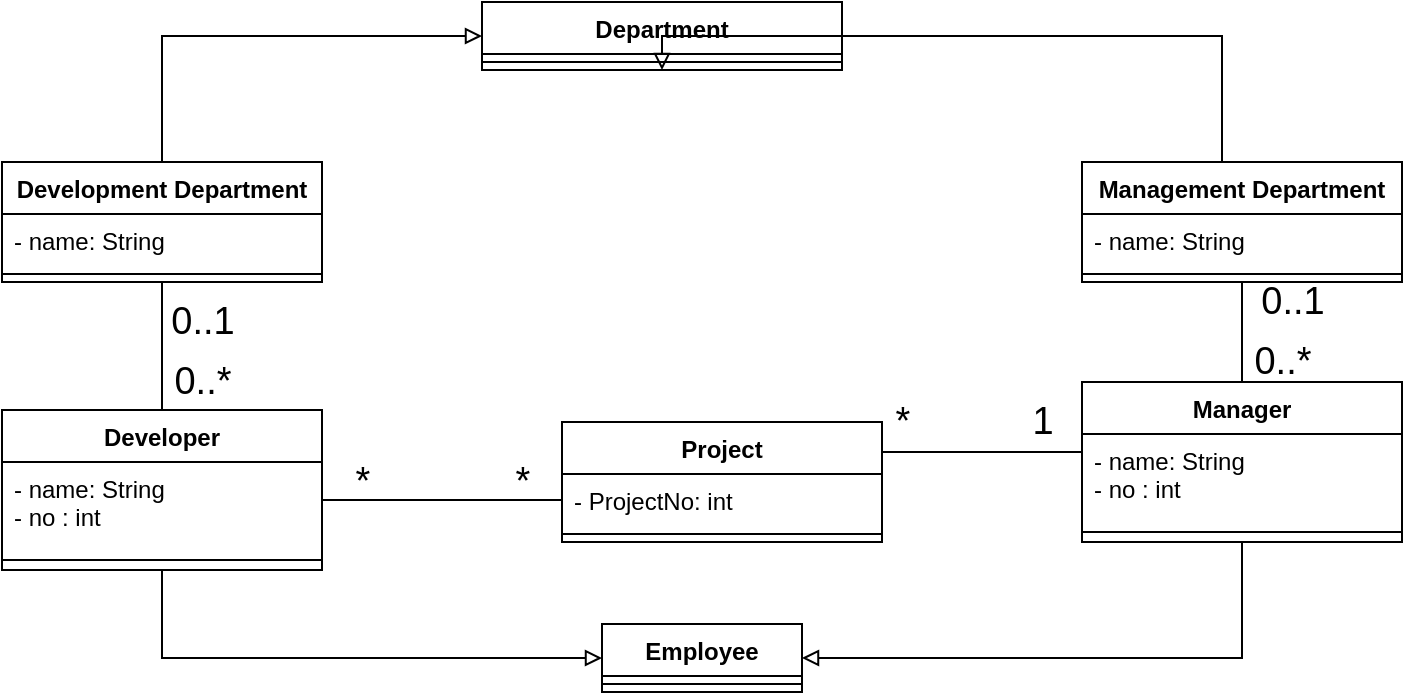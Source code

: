<mxfile version="13.10.0" type="github" pages="2">
  <diagram name="Page-1" id="e56a1550-8fbb-45ad-956c-1786394a9013">
    <mxGraphModel dx="1038" dy="585" grid="1" gridSize="10" guides="1" tooltips="1" connect="1" arrows="1" fold="1" page="1" pageScale="1" pageWidth="1100" pageHeight="850" background="#ffffff" math="0" shadow="0">
      <root>
        <mxCell id="0" />
        <mxCell id="1" parent="0" />
        <mxCell id="e5FJocxfP64bKl6-NSbO-1" value="Department" style="swimlane;fontStyle=1;align=center;verticalAlign=top;childLayout=stackLayout;horizontal=1;startSize=26;horizontalStack=0;resizeParent=1;resizeParentMax=0;resizeLast=0;collapsible=1;marginBottom=0;" vertex="1" parent="1">
          <mxGeometry x="430" y="80" width="180" height="34" as="geometry">
            <mxRectangle x="290" y="170" width="100" height="26" as="alternateBounds" />
          </mxGeometry>
        </mxCell>
        <mxCell id="e5FJocxfP64bKl6-NSbO-3" value="" style="line;strokeWidth=1;fillColor=none;align=left;verticalAlign=middle;spacingTop=-1;spacingLeft=3;spacingRight=3;rotatable=0;labelPosition=right;points=[];portConstraint=eastwest;" vertex="1" parent="e5FJocxfP64bKl6-NSbO-1">
          <mxGeometry y="26" width="180" height="8" as="geometry" />
        </mxCell>
        <mxCell id="e5FJocxfP64bKl6-NSbO-28" style="edgeStyle=orthogonalEdgeStyle;rounded=0;orthogonalLoop=1;jettySize=auto;html=1;entryX=0;entryY=0.5;entryDx=0;entryDy=0;endArrow=block;endFill=0;" edge="1" parent="1" source="e5FJocxfP64bKl6-NSbO-5" target="e5FJocxfP64bKl6-NSbO-1">
          <mxGeometry relative="1" as="geometry">
            <Array as="points">
              <mxPoint x="270" y="97" />
            </Array>
          </mxGeometry>
        </mxCell>
        <mxCell id="e5FJocxfP64bKl6-NSbO-33" style="edgeStyle=orthogonalEdgeStyle;rounded=0;orthogonalLoop=1;jettySize=auto;html=1;endArrow=none;endFill=0;" edge="1" parent="1" source="e5FJocxfP64bKl6-NSbO-5" target="e5FJocxfP64bKl6-NSbO-16">
          <mxGeometry relative="1" as="geometry" />
        </mxCell>
        <mxCell id="e5FJocxfP64bKl6-NSbO-5" value="Development Department" style="swimlane;fontStyle=1;align=center;verticalAlign=top;childLayout=stackLayout;horizontal=1;startSize=26;horizontalStack=0;resizeParent=1;resizeParentMax=0;resizeLast=0;collapsible=1;marginBottom=0;" vertex="1" parent="1">
          <mxGeometry x="190" y="160" width="160" height="60" as="geometry" />
        </mxCell>
        <mxCell id="e5FJocxfP64bKl6-NSbO-6" value="- name: String" style="text;strokeColor=none;fillColor=none;align=left;verticalAlign=top;spacingLeft=4;spacingRight=4;overflow=hidden;rotatable=0;points=[[0,0.5],[1,0.5]];portConstraint=eastwest;" vertex="1" parent="e5FJocxfP64bKl6-NSbO-5">
          <mxGeometry y="26" width="160" height="26" as="geometry" />
        </mxCell>
        <mxCell id="e5FJocxfP64bKl6-NSbO-7" value="" style="line;strokeWidth=1;fillColor=none;align=left;verticalAlign=middle;spacingTop=-1;spacingLeft=3;spacingRight=3;rotatable=0;labelPosition=right;points=[];portConstraint=eastwest;" vertex="1" parent="e5FJocxfP64bKl6-NSbO-5">
          <mxGeometry y="52" width="160" height="8" as="geometry" />
        </mxCell>
        <mxCell id="e5FJocxfP64bKl6-NSbO-27" style="edgeStyle=orthogonalEdgeStyle;rounded=0;orthogonalLoop=1;jettySize=auto;html=1;entryX=0.5;entryY=1;entryDx=0;entryDy=0;endArrow=block;endFill=0;" edge="1" parent="1" source="e5FJocxfP64bKl6-NSbO-9" target="e5FJocxfP64bKl6-NSbO-1">
          <mxGeometry relative="1" as="geometry">
            <Array as="points">
              <mxPoint x="800" y="97" />
            </Array>
          </mxGeometry>
        </mxCell>
        <mxCell id="e5FJocxfP64bKl6-NSbO-35" style="edgeStyle=orthogonalEdgeStyle;rounded=0;orthogonalLoop=1;jettySize=auto;html=1;endArrow=none;endFill=0;" edge="1" parent="1" source="e5FJocxfP64bKl6-NSbO-9" target="e5FJocxfP64bKl6-NSbO-20">
          <mxGeometry relative="1" as="geometry" />
        </mxCell>
        <mxCell id="e5FJocxfP64bKl6-NSbO-9" value="Management Department" style="swimlane;fontStyle=1;align=center;verticalAlign=top;childLayout=stackLayout;horizontal=1;startSize=26;horizontalStack=0;resizeParent=1;resizeParentMax=0;resizeLast=0;collapsible=1;marginBottom=0;" vertex="1" parent="1">
          <mxGeometry x="730" y="160" width="160" height="60" as="geometry" />
        </mxCell>
        <mxCell id="e5FJocxfP64bKl6-NSbO-10" value="- name: String" style="text;strokeColor=none;fillColor=none;align=left;verticalAlign=top;spacingLeft=4;spacingRight=4;overflow=hidden;rotatable=0;points=[[0,0.5],[1,0.5]];portConstraint=eastwest;" vertex="1" parent="e5FJocxfP64bKl6-NSbO-9">
          <mxGeometry y="26" width="160" height="26" as="geometry" />
        </mxCell>
        <mxCell id="e5FJocxfP64bKl6-NSbO-11" value="" style="line;strokeWidth=1;fillColor=none;align=left;verticalAlign=middle;spacingTop=-1;spacingLeft=3;spacingRight=3;rotatable=0;labelPosition=right;points=[];portConstraint=eastwest;" vertex="1" parent="e5FJocxfP64bKl6-NSbO-9">
          <mxGeometry y="52" width="160" height="8" as="geometry" />
        </mxCell>
        <mxCell id="e5FJocxfP64bKl6-NSbO-12" value="Employee" style="swimlane;fontStyle=1;align=center;verticalAlign=top;childLayout=stackLayout;horizontal=1;startSize=26;horizontalStack=0;resizeParent=1;resizeParentMax=0;resizeLast=0;collapsible=1;marginBottom=0;" vertex="1" parent="1">
          <mxGeometry x="490" y="391" width="100" height="34" as="geometry" />
        </mxCell>
        <mxCell id="e5FJocxfP64bKl6-NSbO-14" value="" style="line;strokeWidth=1;fillColor=none;align=left;verticalAlign=middle;spacingTop=-1;spacingLeft=3;spacingRight=3;rotatable=0;labelPosition=right;points=[];portConstraint=eastwest;" vertex="1" parent="e5FJocxfP64bKl6-NSbO-12">
          <mxGeometry y="26" width="100" height="8" as="geometry" />
        </mxCell>
        <mxCell id="e5FJocxfP64bKl6-NSbO-29" style="edgeStyle=orthogonalEdgeStyle;rounded=0;orthogonalLoop=1;jettySize=auto;html=1;entryX=0;entryY=0.5;entryDx=0;entryDy=0;endArrow=block;endFill=0;" edge="1" parent="1" source="e5FJocxfP64bKl6-NSbO-16" target="e5FJocxfP64bKl6-NSbO-12">
          <mxGeometry relative="1" as="geometry">
            <Array as="points">
              <mxPoint x="270" y="408" />
            </Array>
          </mxGeometry>
        </mxCell>
        <mxCell id="e5FJocxfP64bKl6-NSbO-16" value="Developer" style="swimlane;fontStyle=1;align=center;verticalAlign=top;childLayout=stackLayout;horizontal=1;startSize=26;horizontalStack=0;resizeParent=1;resizeParentMax=0;resizeLast=0;collapsible=1;marginBottom=0;" vertex="1" parent="1">
          <mxGeometry x="190" y="284" width="160" height="80" as="geometry" />
        </mxCell>
        <mxCell id="e5FJocxfP64bKl6-NSbO-17" value="- name: String&#xa;- no : int" style="text;strokeColor=none;fillColor=none;align=left;verticalAlign=top;spacingLeft=4;spacingRight=4;overflow=hidden;rotatable=0;points=[[0,0.5],[1,0.5]];portConstraint=eastwest;" vertex="1" parent="e5FJocxfP64bKl6-NSbO-16">
          <mxGeometry y="26" width="160" height="44" as="geometry" />
        </mxCell>
        <mxCell id="e5FJocxfP64bKl6-NSbO-18" value="" style="line;strokeWidth=1;fillColor=none;align=left;verticalAlign=middle;spacingTop=-1;spacingLeft=3;spacingRight=3;rotatable=0;labelPosition=right;points=[];portConstraint=eastwest;" vertex="1" parent="e5FJocxfP64bKl6-NSbO-16">
          <mxGeometry y="70" width="160" height="10" as="geometry" />
        </mxCell>
        <mxCell id="e5FJocxfP64bKl6-NSbO-30" style="edgeStyle=orthogonalEdgeStyle;rounded=0;orthogonalLoop=1;jettySize=auto;html=1;entryX=1;entryY=0.5;entryDx=0;entryDy=0;endArrow=block;endFill=0;" edge="1" parent="1" source="e5FJocxfP64bKl6-NSbO-20" target="e5FJocxfP64bKl6-NSbO-12">
          <mxGeometry relative="1" as="geometry">
            <Array as="points">
              <mxPoint x="810" y="408" />
            </Array>
          </mxGeometry>
        </mxCell>
        <mxCell id="e5FJocxfP64bKl6-NSbO-39" style="edgeStyle=orthogonalEdgeStyle;rounded=0;orthogonalLoop=1;jettySize=auto;html=1;entryX=1;entryY=0.25;entryDx=0;entryDy=0;endArrow=none;endFill=0;" edge="1" parent="1" source="e5FJocxfP64bKl6-NSbO-20" target="e5FJocxfP64bKl6-NSbO-23">
          <mxGeometry relative="1" as="geometry">
            <Array as="points">
              <mxPoint x="700" y="305" />
              <mxPoint x="700" y="305" />
            </Array>
          </mxGeometry>
        </mxCell>
        <mxCell id="e5FJocxfP64bKl6-NSbO-20" value="Manager" style="swimlane;fontStyle=1;align=center;verticalAlign=top;childLayout=stackLayout;horizontal=1;startSize=26;horizontalStack=0;resizeParent=1;resizeParentMax=0;resizeLast=0;collapsible=1;marginBottom=0;" vertex="1" parent="1">
          <mxGeometry x="730" y="270" width="160" height="80" as="geometry" />
        </mxCell>
        <mxCell id="e5FJocxfP64bKl6-NSbO-21" value="- name: String&#xa;- no : int" style="text;strokeColor=none;fillColor=none;align=left;verticalAlign=top;spacingLeft=4;spacingRight=4;overflow=hidden;rotatable=0;points=[[0,0.5],[1,0.5]];portConstraint=eastwest;" vertex="1" parent="e5FJocxfP64bKl6-NSbO-20">
          <mxGeometry y="26" width="160" height="44" as="geometry" />
        </mxCell>
        <mxCell id="e5FJocxfP64bKl6-NSbO-22" value="" style="line;strokeWidth=1;fillColor=none;align=left;verticalAlign=middle;spacingTop=-1;spacingLeft=3;spacingRight=3;rotatable=0;labelPosition=right;points=[];portConstraint=eastwest;" vertex="1" parent="e5FJocxfP64bKl6-NSbO-20">
          <mxGeometry y="70" width="160" height="10" as="geometry" />
        </mxCell>
        <mxCell id="e5FJocxfP64bKl6-NSbO-23" value="Project" style="swimlane;fontStyle=1;align=center;verticalAlign=top;childLayout=stackLayout;horizontal=1;startSize=26;horizontalStack=0;resizeParent=1;resizeParentMax=0;resizeLast=0;collapsible=1;marginBottom=0;" vertex="1" parent="1">
          <mxGeometry x="470" y="290" width="160" height="60" as="geometry" />
        </mxCell>
        <mxCell id="e5FJocxfP64bKl6-NSbO-24" value="- ProjectNo: int" style="text;strokeColor=none;fillColor=none;align=left;verticalAlign=top;spacingLeft=4;spacingRight=4;overflow=hidden;rotatable=0;points=[[0,0.5],[1,0.5]];portConstraint=eastwest;" vertex="1" parent="e5FJocxfP64bKl6-NSbO-23">
          <mxGeometry y="26" width="160" height="26" as="geometry" />
        </mxCell>
        <mxCell id="e5FJocxfP64bKl6-NSbO-25" value="" style="line;strokeWidth=1;fillColor=none;align=left;verticalAlign=middle;spacingTop=-1;spacingLeft=3;spacingRight=3;rotatable=0;labelPosition=right;points=[];portConstraint=eastwest;" vertex="1" parent="e5FJocxfP64bKl6-NSbO-23">
          <mxGeometry y="52" width="160" height="8" as="geometry" />
        </mxCell>
        <mxCell id="e5FJocxfP64bKl6-NSbO-32" value="&lt;font style=&quot;font-size: 19px&quot;&gt;0..*&lt;/font&gt;" style="text;html=1;align=center;verticalAlign=middle;resizable=0;points=[];autosize=1;" vertex="1" parent="1">
          <mxGeometry x="810" y="250" width="40" height="20" as="geometry" />
        </mxCell>
        <mxCell id="e5FJocxfP64bKl6-NSbO-34" value="&lt;font style=&quot;font-size: 19px&quot;&gt;0..*&lt;/font&gt;" style="text;html=1;align=center;verticalAlign=middle;resizable=0;points=[];autosize=1;" vertex="1" parent="1">
          <mxGeometry x="270" y="260" width="40" height="20" as="geometry" />
        </mxCell>
        <mxCell id="e5FJocxfP64bKl6-NSbO-36" style="edgeStyle=orthogonalEdgeStyle;rounded=0;orthogonalLoop=1;jettySize=auto;html=1;entryX=0;entryY=0.5;entryDx=0;entryDy=0;endArrow=none;endFill=0;" edge="1" parent="1" source="e5FJocxfP64bKl6-NSbO-17" target="e5FJocxfP64bKl6-NSbO-24">
          <mxGeometry relative="1" as="geometry">
            <Array as="points">
              <mxPoint x="400" y="329" />
              <mxPoint x="400" y="329" />
            </Array>
          </mxGeometry>
        </mxCell>
        <mxCell id="e5FJocxfP64bKl6-NSbO-37" value="&lt;font style=&quot;font-size: 19px&quot;&gt;*&lt;/font&gt;" style="text;html=1;align=center;verticalAlign=middle;resizable=0;points=[];autosize=1;" vertex="1" parent="1">
          <mxGeometry x="360" y="310" width="20" height="20" as="geometry" />
        </mxCell>
        <mxCell id="e5FJocxfP64bKl6-NSbO-38" value="&lt;font style=&quot;font-size: 19px&quot;&gt;*&lt;/font&gt;" style="text;html=1;align=center;verticalAlign=middle;resizable=0;points=[];autosize=1;" vertex="1" parent="1">
          <mxGeometry x="440" y="310" width="20" height="20" as="geometry" />
        </mxCell>
        <mxCell id="e5FJocxfP64bKl6-NSbO-40" value="&lt;font style=&quot;font-size: 19px&quot;&gt;*&lt;/font&gt;" style="text;html=1;align=center;verticalAlign=middle;resizable=0;points=[];autosize=1;" vertex="1" parent="1">
          <mxGeometry x="630" y="280" width="20" height="20" as="geometry" />
        </mxCell>
        <mxCell id="e5FJocxfP64bKl6-NSbO-41" value="&lt;font style=&quot;font-size: 19px&quot;&gt;1&lt;/font&gt;" style="text;html=1;align=center;verticalAlign=middle;resizable=0;points=[];autosize=1;" vertex="1" parent="1">
          <mxGeometry x="695" y="280" width="30" height="20" as="geometry" />
        </mxCell>
        <mxCell id="e5FJocxfP64bKl6-NSbO-42" value="&lt;font style=&quot;font-size: 19px&quot;&gt;0..1&lt;/font&gt;" style="text;html=1;align=center;verticalAlign=middle;resizable=0;points=[];autosize=1;" vertex="1" parent="1">
          <mxGeometry x="265" y="230" width="50" height="20" as="geometry" />
        </mxCell>
        <mxCell id="e5FJocxfP64bKl6-NSbO-43" value="&lt;font style=&quot;font-size: 19px&quot;&gt;0..1&lt;/font&gt;" style="text;html=1;align=center;verticalAlign=middle;resizable=0;points=[];autosize=1;" vertex="1" parent="1">
          <mxGeometry x="810" y="220" width="50" height="20" as="geometry" />
        </mxCell>
      </root>
    </mxGraphModel>
  </diagram>
  <diagram id="jGdGojuKa21AA6A8ahtf" name="Page-2">
    <mxGraphModel dx="1038" dy="585" grid="1" gridSize="10" guides="1" tooltips="1" connect="1" arrows="1" fold="1" page="1" pageScale="1" pageWidth="1169" pageHeight="827" math="0" shadow="0">
      <root>
        <mxCell id="t1VoDtQGIbsEqu_zbCKD-0" />
        <mxCell id="t1VoDtQGIbsEqu_zbCKD-1" parent="t1VoDtQGIbsEqu_zbCKD-0" />
        <mxCell id="5MfYkQJngkMCClXYH50W-32" style="edgeStyle=orthogonalEdgeStyle;rounded=0;orthogonalLoop=1;jettySize=auto;html=1;endArrow=none;endFill=0;exitX=0.489;exitY=0.95;exitDx=0;exitDy=0;exitPerimeter=0;" edge="1" parent="t1VoDtQGIbsEqu_zbCKD-1" source="5MfYkQJngkMCClXYH50W-3" target="5MfYkQJngkMCClXYH50W-16">
          <mxGeometry relative="1" as="geometry">
            <mxPoint x="555" y="300" as="sourcePoint" />
          </mxGeometry>
        </mxCell>
        <mxCell id="5MfYkQJngkMCClXYH50W-0" value="Contract" style="swimlane;fontStyle=1;align=center;verticalAlign=top;childLayout=stackLayout;horizontal=1;startSize=26;horizontalStack=0;resizeParent=1;resizeParentMax=0;resizeLast=0;collapsible=1;marginBottom=0;" vertex="1" parent="t1VoDtQGIbsEqu_zbCKD-1">
          <mxGeometry x="475" y="175" width="160" height="108" as="geometry" />
        </mxCell>
        <mxCell id="5MfYkQJngkMCClXYH50W-1" value="- name: String&#xa;- no : int&#xa;- amount : float" style="text;strokeColor=none;fillColor=none;align=left;verticalAlign=top;spacingLeft=4;spacingRight=4;overflow=hidden;rotatable=0;points=[[0,0.5],[1,0.5]];portConstraint=eastwest;" vertex="1" parent="5MfYkQJngkMCClXYH50W-0">
          <mxGeometry y="26" width="160" height="54" as="geometry" />
        </mxCell>
        <mxCell id="5MfYkQJngkMCClXYH50W-2" value="" style="line;strokeWidth=1;fillColor=none;align=left;verticalAlign=middle;spacingTop=-1;spacingLeft=3;spacingRight=3;rotatable=0;labelPosition=right;points=[];portConstraint=eastwest;" vertex="1" parent="5MfYkQJngkMCClXYH50W-0">
          <mxGeometry y="80" width="160" height="8" as="geometry" />
        </mxCell>
        <mxCell id="5MfYkQJngkMCClXYH50W-3" value="- Discuss(): bool" style="text;strokeColor=none;fillColor=none;align=left;verticalAlign=top;spacingLeft=4;spacingRight=4;overflow=hidden;rotatable=0;points=[[0,0.5],[1,0.5]];portConstraint=eastwest;" vertex="1" parent="5MfYkQJngkMCClXYH50W-0">
          <mxGeometry y="88" width="160" height="20" as="geometry" />
        </mxCell>
        <mxCell id="5MfYkQJngkMCClXYH50W-41" style="edgeStyle=orthogonalEdgeStyle;rounded=0;orthogonalLoop=1;jettySize=auto;html=1;entryX=0.5;entryY=0;entryDx=0;entryDy=0;endArrow=none;endFill=0;" edge="1" parent="t1VoDtQGIbsEqu_zbCKD-1" source="5MfYkQJngkMCClXYH50W-4" target="5MfYkQJngkMCClXYH50W-8">
          <mxGeometry relative="1" as="geometry" />
        </mxCell>
        <mxCell id="5MfYkQJngkMCClXYH50W-4" value="SalesRep(销售代表）" style="swimlane;fontStyle=1;align=center;verticalAlign=top;childLayout=stackLayout;horizontal=1;startSize=26;horizontalStack=0;resizeParent=1;resizeParentMax=0;resizeLast=0;collapsible=1;marginBottom=0;" vertex="1" parent="t1VoDtQGIbsEqu_zbCKD-1">
          <mxGeometry x="170" y="30" width="160" height="86" as="geometry" />
        </mxCell>
        <mxCell id="5MfYkQJngkMCClXYH50W-5" value="- name : String" style="text;strokeColor=none;fillColor=none;align=left;verticalAlign=top;spacingLeft=4;spacingRight=4;overflow=hidden;rotatable=0;points=[[0,0.5],[1,0.5]];portConstraint=eastwest;" vertex="1" parent="5MfYkQJngkMCClXYH50W-4">
          <mxGeometry y="26" width="160" height="26" as="geometry" />
        </mxCell>
        <mxCell id="5MfYkQJngkMCClXYH50W-6" value="" style="line;strokeWidth=1;fillColor=none;align=left;verticalAlign=middle;spacingTop=-1;spacingLeft=3;spacingRight=3;rotatable=0;labelPosition=right;points=[];portConstraint=eastwest;" vertex="1" parent="5MfYkQJngkMCClXYH50W-4">
          <mxGeometry y="52" width="160" height="8" as="geometry" />
        </mxCell>
        <mxCell id="5MfYkQJngkMCClXYH50W-7" value="- Interview(Customer) : bool" style="text;strokeColor=none;fillColor=none;align=left;verticalAlign=top;spacingLeft=4;spacingRight=4;overflow=hidden;rotatable=0;points=[[0,0.5],[1,0.5]];portConstraint=eastwest;" vertex="1" parent="5MfYkQJngkMCClXYH50W-4">
          <mxGeometry y="60" width="160" height="26" as="geometry" />
        </mxCell>
        <mxCell id="5MfYkQJngkMCClXYH50W-42" style="edgeStyle=orthogonalEdgeStyle;rounded=0;orthogonalLoop=1;jettySize=auto;html=1;endArrow=none;endFill=0;" edge="1" parent="t1VoDtQGIbsEqu_zbCKD-1" source="5MfYkQJngkMCClXYH50W-8" target="5MfYkQJngkMCClXYH50W-20">
          <mxGeometry relative="1" as="geometry" />
        </mxCell>
        <mxCell id="5MfYkQJngkMCClXYH50W-8" value="Customer" style="swimlane;fontStyle=1;align=center;verticalAlign=top;childLayout=stackLayout;horizontal=1;startSize=26;horizontalStack=0;resizeParent=1;resizeParentMax=0;resizeLast=0;collapsible=1;marginBottom=0;" vertex="1" parent="t1VoDtQGIbsEqu_zbCKD-1">
          <mxGeometry x="170" y="186" width="160" height="86" as="geometry" />
        </mxCell>
        <mxCell id="5MfYkQJngkMCClXYH50W-9" value="- name: String" style="text;strokeColor=none;fillColor=none;align=left;verticalAlign=top;spacingLeft=4;spacingRight=4;overflow=hidden;rotatable=0;points=[[0,0.5],[1,0.5]];portConstraint=eastwest;" vertex="1" parent="5MfYkQJngkMCClXYH50W-8">
          <mxGeometry y="26" width="160" height="26" as="geometry" />
        </mxCell>
        <mxCell id="5MfYkQJngkMCClXYH50W-10" value="" style="line;strokeWidth=1;fillColor=none;align=left;verticalAlign=middle;spacingTop=-1;spacingLeft=3;spacingRight=3;rotatable=0;labelPosition=right;points=[];portConstraint=eastwest;" vertex="1" parent="5MfYkQJngkMCClXYH50W-8">
          <mxGeometry y="52" width="160" height="8" as="geometry" />
        </mxCell>
        <mxCell id="5MfYkQJngkMCClXYH50W-11" value="- AskQ(String) : bool" style="text;strokeColor=none;fillColor=none;align=left;verticalAlign=top;spacingLeft=4;spacingRight=4;overflow=hidden;rotatable=0;points=[[0,0.5],[1,0.5]];portConstraint=eastwest;" vertex="1" parent="5MfYkQJngkMCClXYH50W-8">
          <mxGeometry y="60" width="160" height="26" as="geometry" />
        </mxCell>
        <mxCell id="5MfYkQJngkMCClXYH50W-31" style="edgeStyle=orthogonalEdgeStyle;rounded=0;orthogonalLoop=1;jettySize=auto;html=1;entryX=0.5;entryY=0;entryDx=0;entryDy=0;endArrow=none;endFill=0;" edge="1" parent="t1VoDtQGIbsEqu_zbCKD-1" source="5MfYkQJngkMCClXYH50W-12" target="5MfYkQJngkMCClXYH50W-0">
          <mxGeometry relative="1" as="geometry" />
        </mxCell>
        <mxCell id="5MfYkQJngkMCClXYH50W-12" value="DepManager(项目经理)" style="swimlane;fontStyle=1;align=center;verticalAlign=top;childLayout=stackLayout;horizontal=1;startSize=26;horizontalStack=0;resizeParent=1;resizeParentMax=0;resizeLast=0;collapsible=1;marginBottom=0;" vertex="1" parent="t1VoDtQGIbsEqu_zbCKD-1">
          <mxGeometry x="475" y="30" width="160" height="86" as="geometry" />
        </mxCell>
        <mxCell id="5MfYkQJngkMCClXYH50W-13" value="+ field: type" style="text;strokeColor=none;fillColor=none;align=left;verticalAlign=top;spacingLeft=4;spacingRight=4;overflow=hidden;rotatable=0;points=[[0,0.5],[1,0.5]];portConstraint=eastwest;" vertex="1" parent="5MfYkQJngkMCClXYH50W-12">
          <mxGeometry y="26" width="160" height="26" as="geometry" />
        </mxCell>
        <mxCell id="5MfYkQJngkMCClXYH50W-14" value="" style="line;strokeWidth=1;fillColor=none;align=left;verticalAlign=middle;spacingTop=-1;spacingLeft=3;spacingRight=3;rotatable=0;labelPosition=right;points=[];portConstraint=eastwest;" vertex="1" parent="5MfYkQJngkMCClXYH50W-12">
          <mxGeometry y="52" width="160" height="8" as="geometry" />
        </mxCell>
        <mxCell id="5MfYkQJngkMCClXYH50W-15" value="+ method(type): type" style="text;strokeColor=none;fillColor=none;align=left;verticalAlign=top;spacingLeft=4;spacingRight=4;overflow=hidden;rotatable=0;points=[[0,0.5],[1,0.5]];portConstraint=eastwest;" vertex="1" parent="5MfYkQJngkMCClXYH50W-12">
          <mxGeometry y="60" width="160" height="26" as="geometry" />
        </mxCell>
        <mxCell id="5MfYkQJngkMCClXYH50W-16" value="RelatedDepartment(相关部门)" style="swimlane;fontStyle=1;align=center;verticalAlign=top;childLayout=stackLayout;horizontal=1;startSize=26;horizontalStack=0;resizeParent=1;resizeParentMax=0;resizeLast=0;collapsible=1;marginBottom=0;" vertex="1" parent="t1VoDtQGIbsEqu_zbCKD-1">
          <mxGeometry x="440" y="407" width="230" height="100" as="geometry" />
        </mxCell>
        <mxCell id="5MfYkQJngkMCClXYH50W-17" value="- name : String" style="text;strokeColor=none;fillColor=none;align=left;verticalAlign=top;spacingLeft=4;spacingRight=4;overflow=hidden;rotatable=0;points=[[0,0.5],[1,0.5]];portConstraint=eastwest;" vertex="1" parent="5MfYkQJngkMCClXYH50W-16">
          <mxGeometry y="26" width="230" height="26" as="geometry" />
        </mxCell>
        <mxCell id="5MfYkQJngkMCClXYH50W-18" value="" style="line;strokeWidth=1;fillColor=none;align=left;verticalAlign=middle;spacingTop=-1;spacingLeft=3;spacingRight=3;rotatable=0;labelPosition=right;points=[];portConstraint=eastwest;" vertex="1" parent="5MfYkQJngkMCClXYH50W-16">
          <mxGeometry y="52" width="230" height="8" as="geometry" />
        </mxCell>
        <mxCell id="5MfYkQJngkMCClXYH50W-19" value="- Cost_accounting(Req) : Budget&#xa;- Re_Cost_accounting(Req) : Budget &#xa; &#xa;" style="text;strokeColor=none;fillColor=none;align=left;verticalAlign=top;spacingLeft=4;spacingRight=4;overflow=hidden;rotatable=0;points=[[0,0.5],[1,0.5]];portConstraint=eastwest;fontStyle=1" vertex="1" parent="5MfYkQJngkMCClXYH50W-16">
          <mxGeometry y="60" width="230" height="40" as="geometry" />
        </mxCell>
        <mxCell id="5MfYkQJngkMCClXYH50W-43" style="edgeStyle=orthogonalEdgeStyle;rounded=0;orthogonalLoop=1;jettySize=auto;html=1;entryX=0.5;entryY=0;entryDx=0;entryDy=0;endArrow=none;endFill=0;" edge="1" parent="t1VoDtQGIbsEqu_zbCKD-1" source="5MfYkQJngkMCClXYH50W-20" target="5MfYkQJngkMCClXYH50W-24">
          <mxGeometry relative="1" as="geometry" />
        </mxCell>
        <mxCell id="5MfYkQJngkMCClXYH50W-20" value="Requirement" style="swimlane;fontStyle=1;align=center;verticalAlign=top;childLayout=stackLayout;horizontal=1;startSize=26;horizontalStack=0;resizeParent=1;resizeParentMax=0;resizeLast=0;collapsible=1;marginBottom=0;" vertex="1" parent="t1VoDtQGIbsEqu_zbCKD-1">
          <mxGeometry x="170" y="327" width="160" height="60" as="geometry" />
        </mxCell>
        <mxCell id="5MfYkQJngkMCClXYH50W-21" value="- Req: String" style="text;strokeColor=none;fillColor=none;align=left;verticalAlign=top;spacingLeft=4;spacingRight=4;overflow=hidden;rotatable=0;points=[[0,0.5],[1,0.5]];portConstraint=eastwest;" vertex="1" parent="5MfYkQJngkMCClXYH50W-20">
          <mxGeometry y="26" width="160" height="26" as="geometry" />
        </mxCell>
        <mxCell id="5MfYkQJngkMCClXYH50W-22" value="" style="line;strokeWidth=1;fillColor=none;align=left;verticalAlign=middle;spacingTop=-1;spacingLeft=3;spacingRight=3;rotatable=0;labelPosition=right;points=[];portConstraint=eastwest;" vertex="1" parent="5MfYkQJngkMCClXYH50W-20">
          <mxGeometry y="52" width="160" height="8" as="geometry" />
        </mxCell>
        <mxCell id="5MfYkQJngkMCClXYH50W-44" style="edgeStyle=orthogonalEdgeStyle;rounded=0;orthogonalLoop=1;jettySize=auto;html=1;entryX=0;entryY=0.5;entryDx=0;entryDy=0;endArrow=none;endFill=0;" edge="1" parent="t1VoDtQGIbsEqu_zbCKD-1" source="5MfYkQJngkMCClXYH50W-24" target="5MfYkQJngkMCClXYH50W-17">
          <mxGeometry relative="1" as="geometry">
            <Array as="points">
              <mxPoint x="440" y="477" />
            </Array>
          </mxGeometry>
        </mxCell>
        <mxCell id="5MfYkQJngkMCClXYH50W-24" value="Budget" style="swimlane;fontStyle=1;align=center;verticalAlign=top;childLayout=stackLayout;horizontal=1;startSize=26;horizontalStack=0;resizeParent=1;resizeParentMax=0;resizeLast=0;collapsible=1;marginBottom=0;" vertex="1" parent="t1VoDtQGIbsEqu_zbCKD-1">
          <mxGeometry x="170" y="447" width="160" height="60" as="geometry" />
        </mxCell>
        <mxCell id="5MfYkQJngkMCClXYH50W-25" value="- amount: float" style="text;strokeColor=none;fillColor=none;align=left;verticalAlign=top;spacingLeft=4;spacingRight=4;overflow=hidden;rotatable=0;points=[[0,0.5],[1,0.5]];portConstraint=eastwest;" vertex="1" parent="5MfYkQJngkMCClXYH50W-24">
          <mxGeometry y="26" width="160" height="26" as="geometry" />
        </mxCell>
        <mxCell id="5MfYkQJngkMCClXYH50W-26" value="" style="line;strokeWidth=1;fillColor=none;align=left;verticalAlign=middle;spacingTop=-1;spacingLeft=3;spacingRight=3;rotatable=0;labelPosition=right;points=[];portConstraint=eastwest;" vertex="1" parent="5MfYkQJngkMCClXYH50W-24">
          <mxGeometry y="52" width="160" height="8" as="geometry" />
        </mxCell>
        <mxCell id="5MfYkQJngkMCClXYH50W-33" style="edgeStyle=orthogonalEdgeStyle;rounded=0;orthogonalLoop=1;jettySize=auto;html=1;entryX=0;entryY=0.5;entryDx=0;entryDy=0;endArrow=none;endFill=0;" edge="1" parent="t1VoDtQGIbsEqu_zbCKD-1" source="5MfYkQJngkMCClXYH50W-9" target="5MfYkQJngkMCClXYH50W-1">
          <mxGeometry relative="1" as="geometry" />
        </mxCell>
        <mxCell id="5MfYkQJngkMCClXYH50W-45" value="&lt;font style=&quot;font-size: 19px&quot;&gt;1&lt;/font&gt;" style="text;html=1;align=center;verticalAlign=middle;resizable=0;points=[];autosize=1;" vertex="1" parent="t1VoDtQGIbsEqu_zbCKD-1">
          <mxGeometry x="250" y="120" width="30" height="20" as="geometry" />
        </mxCell>
        <mxCell id="5MfYkQJngkMCClXYH50W-46" value="&lt;font style=&quot;font-size: 19px&quot;&gt;*&lt;/font&gt;" style="text;html=1;align=center;verticalAlign=middle;resizable=0;points=[];autosize=1;" vertex="1" parent="t1VoDtQGIbsEqu_zbCKD-1">
          <mxGeometry x="255" y="166" width="20" height="20" as="geometry" />
        </mxCell>
        <mxCell id="5MfYkQJngkMCClXYH50W-47" value="&lt;font style=&quot;font-size: 19px&quot;&gt;1&lt;/font&gt;" style="text;html=1;align=center;verticalAlign=middle;resizable=0;points=[];autosize=1;" vertex="1" parent="t1VoDtQGIbsEqu_zbCKD-1">
          <mxGeometry x="330" y="200" width="30" height="20" as="geometry" />
        </mxCell>
        <mxCell id="5MfYkQJngkMCClXYH50W-48" value="&lt;font style=&quot;font-size: 19px&quot;&gt;1&lt;/font&gt;" style="text;html=1;align=center;verticalAlign=middle;resizable=0;points=[];autosize=1;" vertex="1" parent="t1VoDtQGIbsEqu_zbCKD-1">
          <mxGeometry x="250" y="272" width="30" height="20" as="geometry" />
        </mxCell>
        <mxCell id="5MfYkQJngkMCClXYH50W-49" value="&lt;font style=&quot;font-size: 19px&quot;&gt;1&lt;/font&gt;" style="text;html=1;align=center;verticalAlign=middle;resizable=0;points=[];autosize=1;" vertex="1" parent="t1VoDtQGIbsEqu_zbCKD-1">
          <mxGeometry x="250" y="427" width="30" height="20" as="geometry" />
        </mxCell>
        <mxCell id="5MfYkQJngkMCClXYH50W-50" value="&lt;font style=&quot;font-size: 19px&quot;&gt;1&lt;/font&gt;" style="text;html=1;align=center;verticalAlign=middle;resizable=0;points=[];autosize=1;" vertex="1" parent="t1VoDtQGIbsEqu_zbCKD-1">
          <mxGeometry x="250" y="387" width="30" height="20" as="geometry" />
        </mxCell>
        <mxCell id="5MfYkQJngkMCClXYH50W-51" value="&lt;font style=&quot;font-size: 19px&quot;&gt;*&lt;/font&gt;" style="text;html=1;align=center;verticalAlign=middle;resizable=0;points=[];autosize=1;" vertex="1" parent="t1VoDtQGIbsEqu_zbCKD-1">
          <mxGeometry x="450" y="210" width="20" height="20" as="geometry" />
        </mxCell>
        <mxCell id="5MfYkQJngkMCClXYH50W-52" value="&lt;font style=&quot;font-size: 19px&quot;&gt;*&lt;/font&gt;" style="text;html=1;align=center;verticalAlign=middle;resizable=0;points=[];autosize=1;" vertex="1" parent="t1VoDtQGIbsEqu_zbCKD-1">
          <mxGeometry x="550" y="283" width="20" height="20" as="geometry" />
        </mxCell>
        <mxCell id="5MfYkQJngkMCClXYH50W-53" value="&lt;font style=&quot;font-size: 19px&quot;&gt;*&lt;/font&gt;" style="text;html=1;align=center;verticalAlign=middle;resizable=0;points=[];autosize=1;" vertex="1" parent="t1VoDtQGIbsEqu_zbCKD-1">
          <mxGeometry x="550" y="387" width="20" height="20" as="geometry" />
        </mxCell>
        <mxCell id="5MfYkQJngkMCClXYH50W-54" value="&lt;font style=&quot;font-size: 19px&quot;&gt;*&lt;/font&gt;" style="text;html=1;align=center;verticalAlign=middle;resizable=0;points=[];autosize=1;" vertex="1" parent="t1VoDtQGIbsEqu_zbCKD-1">
          <mxGeometry x="550" y="155" width="20" height="20" as="geometry" />
        </mxCell>
        <mxCell id="5MfYkQJngkMCClXYH50W-55" value="&lt;font style=&quot;font-size: 19px&quot;&gt;1&lt;/font&gt;" style="text;html=1;align=center;verticalAlign=middle;resizable=0;points=[];autosize=1;" vertex="1" parent="t1VoDtQGIbsEqu_zbCKD-1">
          <mxGeometry x="550" y="116" width="30" height="20" as="geometry" />
        </mxCell>
        <mxCell id="5MfYkQJngkMCClXYH50W-56" value="&lt;font style=&quot;font-size: 19px&quot;&gt;1&lt;/font&gt;" style="text;html=1;align=center;verticalAlign=middle;resizable=0;points=[];autosize=1;" vertex="1" parent="t1VoDtQGIbsEqu_zbCKD-1">
          <mxGeometry x="410" y="460" width="30" height="20" as="geometry" />
        </mxCell>
        <mxCell id="5MfYkQJngkMCClXYH50W-57" value="&lt;font style=&quot;font-size: 19px&quot;&gt;*&lt;/font&gt;" style="text;html=1;align=center;verticalAlign=middle;resizable=0;points=[];autosize=1;" vertex="1" parent="t1VoDtQGIbsEqu_zbCKD-1">
          <mxGeometry x="330" y="460" width="20" height="20" as="geometry" />
        </mxCell>
      </root>
    </mxGraphModel>
  </diagram>
</mxfile>
